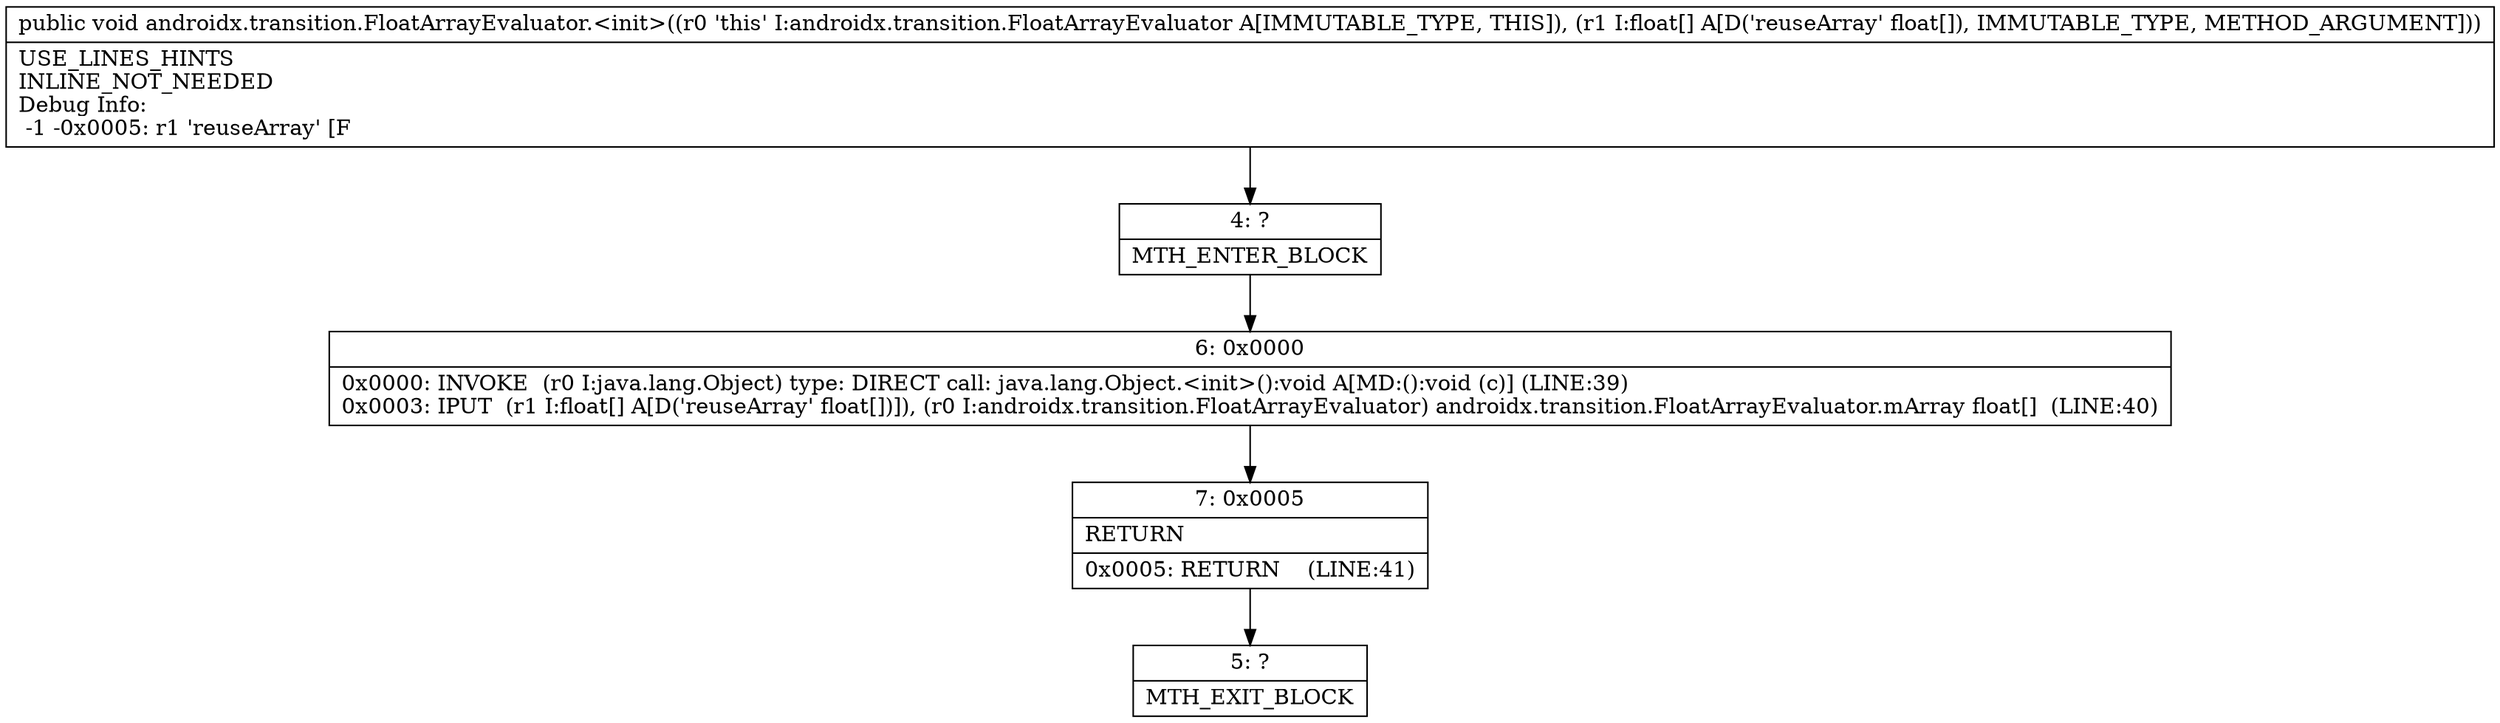 digraph "CFG forandroidx.transition.FloatArrayEvaluator.\<init\>([F)V" {
Node_4 [shape=record,label="{4\:\ ?|MTH_ENTER_BLOCK\l}"];
Node_6 [shape=record,label="{6\:\ 0x0000|0x0000: INVOKE  (r0 I:java.lang.Object) type: DIRECT call: java.lang.Object.\<init\>():void A[MD:():void (c)] (LINE:39)\l0x0003: IPUT  (r1 I:float[] A[D('reuseArray' float[])]), (r0 I:androidx.transition.FloatArrayEvaluator) androidx.transition.FloatArrayEvaluator.mArray float[]  (LINE:40)\l}"];
Node_7 [shape=record,label="{7\:\ 0x0005|RETURN\l|0x0005: RETURN    (LINE:41)\l}"];
Node_5 [shape=record,label="{5\:\ ?|MTH_EXIT_BLOCK\l}"];
MethodNode[shape=record,label="{public void androidx.transition.FloatArrayEvaluator.\<init\>((r0 'this' I:androidx.transition.FloatArrayEvaluator A[IMMUTABLE_TYPE, THIS]), (r1 I:float[] A[D('reuseArray' float[]), IMMUTABLE_TYPE, METHOD_ARGUMENT]))  | USE_LINES_HINTS\lINLINE_NOT_NEEDED\lDebug Info:\l  \-1 \-0x0005: r1 'reuseArray' [F\l}"];
MethodNode -> Node_4;Node_4 -> Node_6;
Node_6 -> Node_7;
Node_7 -> Node_5;
}

